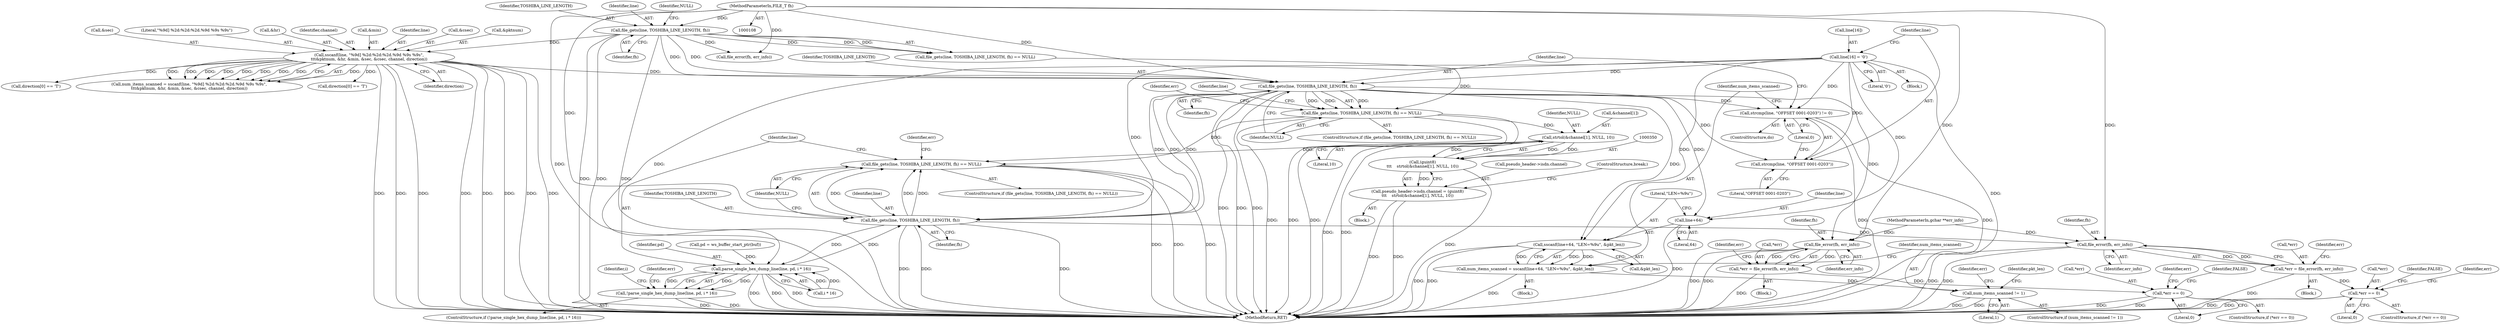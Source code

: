 digraph "0_wireshark_5efb45231671baa2db2011d8f67f9d6e72bc455b@API" {
"1000198" [label="(Call,file_gets(line, TOSHIBA_LINE_LENGTH, fh))"];
"1000163" [label="(Call,sscanf(line, \"%9d] %2d:%2d:%2d.%9d %9s %9s\",\n\t\t\t&pktnum, &hr, &min, &sec, &csec, channel, direction))"];
"1000137" [label="(Call,file_gets(line, TOSHIBA_LINE_LENGTH, fh))"];
"1000109" [label="(MethodParameterIn,FILE_T fh)"];
"1000222" [label="(Call,line[16] = '\0')"];
"1000197" [label="(Call,file_gets(line, TOSHIBA_LINE_LENGTH, fh) == NULL)"];
"1000351" [label="(Call,strtol(&channel[1], NULL, 10))"];
"1000349" [label="(Call,(guint8)\n\t\t\t    strtol(&channel[1], NULL, 10))"];
"1000343" [label="(Call,pseudo_header->isdn.channel = (guint8)\n\t\t\t    strtol(&channel[1], NULL, 10))"];
"1000429" [label="(Call,file_gets(line, TOSHIBA_LINE_LENGTH, fh) == NULL)"];
"1000207" [label="(Call,file_error(fh, err_info))"];
"1000204" [label="(Call,*err = file_error(fh, err_info))"];
"1000211" [label="(Call,*err == 0)"];
"1000227" [label="(Call,strcmp(line, \"OFFSET 0001-0203\") != 0)"];
"1000228" [label="(Call,strcmp(line, \"OFFSET 0001-0203\"))"];
"1000234" [label="(Call,sscanf(line+64, \"LEN=%9u\", &pkt_len))"];
"1000232" [label="(Call,num_items_scanned = sscanf(line+64, \"LEN=%9u\", &pkt_len))"];
"1000242" [label="(Call,num_items_scanned != 1)"];
"1000235" [label="(Call,line+64)"];
"1000430" [label="(Call,file_gets(line, TOSHIBA_LINE_LENGTH, fh))"];
"1000439" [label="(Call,file_error(fh, err_info))"];
"1000436" [label="(Call,*err = file_error(fh, err_info))"];
"1000443" [label="(Call,*err == 0)"];
"1000456" [label="(Call,parse_single_hex_dump_line(line, pd, i * 16))"];
"1000455" [label="(Call,!parse_single_hex_dump_line(line, pd, i * 16))"];
"1000227" [label="(Call,strcmp(line, \"OFFSET 0001-0203\") != 0)"];
"1000224" [label="(Identifier,line)"];
"1000204" [label="(Call,*err = file_error(fh, err_info))"];
"1000465" [label="(Identifier,err)"];
"1000177" [label="(Identifier,direction)"];
"1000241" [label="(ControlStructure,if (num_items_scanned != 1))"];
"1000438" [label="(Identifier,err)"];
"1000226" [label="(Literal,'\0')"];
"1000137" [label="(Call,file_gets(line, TOSHIBA_LINE_LENGTH, fh))"];
"1000443" [label="(Call,*err == 0)"];
"1000203" [label="(Block,)"];
"1000458" [label="(Identifier,pd)"];
"1000166" [label="(Call,&pktnum)"];
"1000357" [label="(Literal,10)"];
"1000442" [label="(ControlStructure,if (*err == 0))"];
"1000201" [label="(Identifier,fh)"];
"1000428" [label="(ControlStructure,if (file_gets(line, TOSHIBA_LINE_LENGTH, fh) == NULL))"];
"1000213" [label="(Identifier,err)"];
"1000233" [label="(Identifier,num_items_scanned)"];
"1000432" [label="(Identifier,TOSHIBA_LINE_LENGTH)"];
"1000139" [label="(Identifier,TOSHIBA_LINE_LENGTH)"];
"1000371" [label="(Call,direction[0] == 'T')"];
"1000456" [label="(Call,parse_single_hex_dump_line(line, pd, i * 16))"];
"1000450" [label="(Identifier,err)"];
"1000109" [label="(MethodParameterIn,FILE_T fh)"];
"1000325" [label="(Block,)"];
"1000434" [label="(Identifier,NULL)"];
"1000172" [label="(Call,&sec)"];
"1000426" [label="(Identifier,i)"];
"1000222" [label="(Call,line[16] = '\0')"];
"1000199" [label="(Identifier,line)"];
"1000165" [label="(Literal,\"%9d] %2d:%2d:%2d.%9d %9s %9s\")"];
"1000209" [label="(Identifier,err_info)"];
"1000194" [label="(ControlStructure,do)"];
"1000168" [label="(Call,&hr)"];
"1000212" [label="(Call,*err)"];
"1000433" [label="(Identifier,fh)"];
"1000230" [label="(Literal,\"OFFSET 0001-0203\")"];
"1000429" [label="(Call,file_gets(line, TOSHIBA_LINE_LENGTH, fh) == NULL)"];
"1000439" [label="(Call,file_error(fh, err_info))"];
"1000198" [label="(Call,file_gets(line, TOSHIBA_LINE_LENGTH, fh))"];
"1000140" [label="(Identifier,fh)"];
"1000138" [label="(Identifier,line)"];
"1000229" [label="(Identifier,line)"];
"1000259" [label="(Identifier,pkt_len)"];
"1000235" [label="(Call,line+64)"];
"1000352" [label="(Call,&channel[1])"];
"1000242" [label="(Call,num_items_scanned != 1)"];
"1000446" [label="(Literal,0)"];
"1000437" [label="(Call,*err)"];
"1000228" [label="(Call,strcmp(line, \"OFFSET 0001-0203\"))"];
"1000232" [label="(Call,num_items_scanned = sscanf(line+64, \"LEN=%9u\", &pkt_len))"];
"1000444" [label="(Call,*err)"];
"1000459" [label="(Call,i * 16)"];
"1000161" [label="(Call,num_items_scanned = sscanf(line, \"%9d] %2d:%2d:%2d.%9d %9s %9s\",\n\t\t\t&pktnum, &hr, &min, &sec, &csec, channel, direction))"];
"1000440" [label="(Identifier,fh)"];
"1000455" [label="(Call,!parse_single_hex_dump_line(line, pd, i * 16))"];
"1000114" [label="(Block,)"];
"1000476" [label="(MethodReturn,RET)"];
"1000141" [label="(Identifier,NULL)"];
"1000200" [label="(Identifier,TOSHIBA_LINE_LENGTH)"];
"1000435" [label="(Block,)"];
"1000195" [label="(Block,)"];
"1000343" [label="(Call,pseudo_header->isdn.channel = (guint8)\n\t\t\t    strtol(&channel[1], NULL, 10))"];
"1000441" [label="(Identifier,err_info)"];
"1000344" [label="(Call,pseudo_header->isdn.channel)"];
"1000211" [label="(Call,*err == 0)"];
"1000234" [label="(Call,sscanf(line+64, \"LEN=%9u\", &pkt_len))"];
"1000197" [label="(Call,file_gets(line, TOSHIBA_LINE_LENGTH, fh) == NULL)"];
"1000248" [label="(Identifier,err)"];
"1000244" [label="(Literal,1)"];
"1000176" [label="(Identifier,channel)"];
"1000431" [label="(Identifier,line)"];
"1000170" [label="(Call,&min)"];
"1000146" [label="(Call,file_error(fh, err_info))"];
"1000351" [label="(Call,strtol(&channel[1], NULL, 10))"];
"1000196" [label="(ControlStructure,if (file_gets(line, TOSHIBA_LINE_LENGTH, fh) == NULL))"];
"1000349" [label="(Call,(guint8)\n\t\t\t    strtol(&channel[1], NULL, 10))"];
"1000163" [label="(Call,sscanf(line, \"%9d] %2d:%2d:%2d.%9d %9s %9s\",\n\t\t\t&pktnum, &hr, &min, &sec, &csec, channel, direction))"];
"1000238" [label="(Literal,\"LEN=%9u\")"];
"1000223" [label="(Call,line[16])"];
"1000445" [label="(Identifier,err)"];
"1000207" [label="(Call,file_error(fh, err_info))"];
"1000338" [label="(Call,direction[0] == 'T')"];
"1000239" [label="(Call,&pkt_len)"];
"1000436" [label="(Call,*err = file_error(fh, err_info))"];
"1000218" [label="(Identifier,err)"];
"1000454" [label="(ControlStructure,if (!parse_single_hex_dump_line(line, pd, i * 16)))"];
"1000210" [label="(ControlStructure,if (*err == 0))"];
"1000164" [label="(Identifier,line)"];
"1000174" [label="(Call,&csec)"];
"1000453" [label="(Identifier,FALSE)"];
"1000214" [label="(Literal,0)"];
"1000457" [label="(Identifier,line)"];
"1000205" [label="(Call,*err)"];
"1000402" [label="(Call,pd = ws_buffer_start_ptr(buf))"];
"1000236" [label="(Identifier,line)"];
"1000356" [label="(Identifier,NULL)"];
"1000358" [label="(ControlStructure,break;)"];
"1000221" [label="(Identifier,FALSE)"];
"1000231" [label="(Literal,0)"];
"1000237" [label="(Literal,64)"];
"1000206" [label="(Identifier,err)"];
"1000113" [label="(MethodParameterIn,gchar **err_info)"];
"1000243" [label="(Identifier,num_items_scanned)"];
"1000430" [label="(Call,file_gets(line, TOSHIBA_LINE_LENGTH, fh))"];
"1000208" [label="(Identifier,fh)"];
"1000202" [label="(Identifier,NULL)"];
"1000136" [label="(Call,file_gets(line, TOSHIBA_LINE_LENGTH, fh) == NULL)"];
"1000198" -> "1000197"  [label="AST: "];
"1000198" -> "1000201"  [label="CFG: "];
"1000199" -> "1000198"  [label="AST: "];
"1000200" -> "1000198"  [label="AST: "];
"1000201" -> "1000198"  [label="AST: "];
"1000202" -> "1000198"  [label="CFG: "];
"1000198" -> "1000476"  [label="DDG: "];
"1000198" -> "1000476"  [label="DDG: "];
"1000198" -> "1000476"  [label="DDG: "];
"1000198" -> "1000197"  [label="DDG: "];
"1000198" -> "1000197"  [label="DDG: "];
"1000198" -> "1000197"  [label="DDG: "];
"1000163" -> "1000198"  [label="DDG: "];
"1000222" -> "1000198"  [label="DDG: "];
"1000137" -> "1000198"  [label="DDG: "];
"1000137" -> "1000198"  [label="DDG: "];
"1000109" -> "1000198"  [label="DDG: "];
"1000198" -> "1000207"  [label="DDG: "];
"1000198" -> "1000227"  [label="DDG: "];
"1000198" -> "1000228"  [label="DDG: "];
"1000198" -> "1000234"  [label="DDG: "];
"1000198" -> "1000235"  [label="DDG: "];
"1000198" -> "1000430"  [label="DDG: "];
"1000198" -> "1000430"  [label="DDG: "];
"1000198" -> "1000430"  [label="DDG: "];
"1000163" -> "1000161"  [label="AST: "];
"1000163" -> "1000177"  [label="CFG: "];
"1000164" -> "1000163"  [label="AST: "];
"1000165" -> "1000163"  [label="AST: "];
"1000166" -> "1000163"  [label="AST: "];
"1000168" -> "1000163"  [label="AST: "];
"1000170" -> "1000163"  [label="AST: "];
"1000172" -> "1000163"  [label="AST: "];
"1000174" -> "1000163"  [label="AST: "];
"1000176" -> "1000163"  [label="AST: "];
"1000177" -> "1000163"  [label="AST: "];
"1000161" -> "1000163"  [label="CFG: "];
"1000163" -> "1000476"  [label="DDG: "];
"1000163" -> "1000476"  [label="DDG: "];
"1000163" -> "1000476"  [label="DDG: "];
"1000163" -> "1000476"  [label="DDG: "];
"1000163" -> "1000476"  [label="DDG: "];
"1000163" -> "1000476"  [label="DDG: "];
"1000163" -> "1000476"  [label="DDG: "];
"1000163" -> "1000476"  [label="DDG: "];
"1000163" -> "1000161"  [label="DDG: "];
"1000163" -> "1000161"  [label="DDG: "];
"1000163" -> "1000161"  [label="DDG: "];
"1000163" -> "1000161"  [label="DDG: "];
"1000163" -> "1000161"  [label="DDG: "];
"1000163" -> "1000161"  [label="DDG: "];
"1000163" -> "1000161"  [label="DDG: "];
"1000163" -> "1000161"  [label="DDG: "];
"1000163" -> "1000161"  [label="DDG: "];
"1000137" -> "1000163"  [label="DDG: "];
"1000163" -> "1000338"  [label="DDG: "];
"1000163" -> "1000371"  [label="DDG: "];
"1000137" -> "1000136"  [label="AST: "];
"1000137" -> "1000140"  [label="CFG: "];
"1000138" -> "1000137"  [label="AST: "];
"1000139" -> "1000137"  [label="AST: "];
"1000140" -> "1000137"  [label="AST: "];
"1000141" -> "1000137"  [label="CFG: "];
"1000137" -> "1000476"  [label="DDG: "];
"1000137" -> "1000476"  [label="DDG: "];
"1000137" -> "1000476"  [label="DDG: "];
"1000137" -> "1000136"  [label="DDG: "];
"1000137" -> "1000136"  [label="DDG: "];
"1000137" -> "1000136"  [label="DDG: "];
"1000109" -> "1000137"  [label="DDG: "];
"1000137" -> "1000146"  [label="DDG: "];
"1000109" -> "1000108"  [label="AST: "];
"1000109" -> "1000476"  [label="DDG: "];
"1000109" -> "1000146"  [label="DDG: "];
"1000109" -> "1000207"  [label="DDG: "];
"1000109" -> "1000430"  [label="DDG: "];
"1000109" -> "1000439"  [label="DDG: "];
"1000222" -> "1000195"  [label="AST: "];
"1000222" -> "1000226"  [label="CFG: "];
"1000223" -> "1000222"  [label="AST: "];
"1000226" -> "1000222"  [label="AST: "];
"1000229" -> "1000222"  [label="CFG: "];
"1000222" -> "1000476"  [label="DDG: "];
"1000222" -> "1000227"  [label="DDG: "];
"1000222" -> "1000228"  [label="DDG: "];
"1000222" -> "1000234"  [label="DDG: "];
"1000222" -> "1000235"  [label="DDG: "];
"1000222" -> "1000430"  [label="DDG: "];
"1000222" -> "1000456"  [label="DDG: "];
"1000197" -> "1000196"  [label="AST: "];
"1000197" -> "1000202"  [label="CFG: "];
"1000202" -> "1000197"  [label="AST: "];
"1000206" -> "1000197"  [label="CFG: "];
"1000224" -> "1000197"  [label="CFG: "];
"1000197" -> "1000476"  [label="DDG: "];
"1000197" -> "1000476"  [label="DDG: "];
"1000197" -> "1000476"  [label="DDG: "];
"1000136" -> "1000197"  [label="DDG: "];
"1000197" -> "1000351"  [label="DDG: "];
"1000197" -> "1000429"  [label="DDG: "];
"1000351" -> "1000349"  [label="AST: "];
"1000351" -> "1000357"  [label="CFG: "];
"1000352" -> "1000351"  [label="AST: "];
"1000356" -> "1000351"  [label="AST: "];
"1000357" -> "1000351"  [label="AST: "];
"1000349" -> "1000351"  [label="CFG: "];
"1000351" -> "1000476"  [label="DDG: "];
"1000351" -> "1000476"  [label="DDG: "];
"1000351" -> "1000349"  [label="DDG: "];
"1000351" -> "1000349"  [label="DDG: "];
"1000351" -> "1000349"  [label="DDG: "];
"1000351" -> "1000429"  [label="DDG: "];
"1000349" -> "1000343"  [label="AST: "];
"1000350" -> "1000349"  [label="AST: "];
"1000343" -> "1000349"  [label="CFG: "];
"1000349" -> "1000476"  [label="DDG: "];
"1000349" -> "1000343"  [label="DDG: "];
"1000343" -> "1000325"  [label="AST: "];
"1000344" -> "1000343"  [label="AST: "];
"1000358" -> "1000343"  [label="CFG: "];
"1000343" -> "1000476"  [label="DDG: "];
"1000343" -> "1000476"  [label="DDG: "];
"1000429" -> "1000428"  [label="AST: "];
"1000429" -> "1000434"  [label="CFG: "];
"1000430" -> "1000429"  [label="AST: "];
"1000434" -> "1000429"  [label="AST: "];
"1000438" -> "1000429"  [label="CFG: "];
"1000457" -> "1000429"  [label="CFG: "];
"1000429" -> "1000476"  [label="DDG: "];
"1000429" -> "1000476"  [label="DDG: "];
"1000429" -> "1000476"  [label="DDG: "];
"1000430" -> "1000429"  [label="DDG: "];
"1000430" -> "1000429"  [label="DDG: "];
"1000430" -> "1000429"  [label="DDG: "];
"1000207" -> "1000204"  [label="AST: "];
"1000207" -> "1000209"  [label="CFG: "];
"1000208" -> "1000207"  [label="AST: "];
"1000209" -> "1000207"  [label="AST: "];
"1000204" -> "1000207"  [label="CFG: "];
"1000207" -> "1000476"  [label="DDG: "];
"1000207" -> "1000476"  [label="DDG: "];
"1000207" -> "1000204"  [label="DDG: "];
"1000207" -> "1000204"  [label="DDG: "];
"1000113" -> "1000207"  [label="DDG: "];
"1000204" -> "1000203"  [label="AST: "];
"1000205" -> "1000204"  [label="AST: "];
"1000213" -> "1000204"  [label="CFG: "];
"1000204" -> "1000476"  [label="DDG: "];
"1000204" -> "1000211"  [label="DDG: "];
"1000211" -> "1000210"  [label="AST: "];
"1000211" -> "1000214"  [label="CFG: "];
"1000212" -> "1000211"  [label="AST: "];
"1000214" -> "1000211"  [label="AST: "];
"1000218" -> "1000211"  [label="CFG: "];
"1000221" -> "1000211"  [label="CFG: "];
"1000211" -> "1000476"  [label="DDG: "];
"1000211" -> "1000476"  [label="DDG: "];
"1000227" -> "1000194"  [label="AST: "];
"1000227" -> "1000231"  [label="CFG: "];
"1000228" -> "1000227"  [label="AST: "];
"1000231" -> "1000227"  [label="AST: "];
"1000199" -> "1000227"  [label="CFG: "];
"1000233" -> "1000227"  [label="CFG: "];
"1000227" -> "1000476"  [label="DDG: "];
"1000227" -> "1000476"  [label="DDG: "];
"1000228" -> "1000230"  [label="CFG: "];
"1000229" -> "1000228"  [label="AST: "];
"1000230" -> "1000228"  [label="AST: "];
"1000231" -> "1000228"  [label="CFG: "];
"1000234" -> "1000232"  [label="AST: "];
"1000234" -> "1000239"  [label="CFG: "];
"1000235" -> "1000234"  [label="AST: "];
"1000238" -> "1000234"  [label="AST: "];
"1000239" -> "1000234"  [label="AST: "];
"1000232" -> "1000234"  [label="CFG: "];
"1000234" -> "1000476"  [label="DDG: "];
"1000234" -> "1000476"  [label="DDG: "];
"1000234" -> "1000232"  [label="DDG: "];
"1000234" -> "1000232"  [label="DDG: "];
"1000234" -> "1000232"  [label="DDG: "];
"1000232" -> "1000114"  [label="AST: "];
"1000233" -> "1000232"  [label="AST: "];
"1000243" -> "1000232"  [label="CFG: "];
"1000232" -> "1000476"  [label="DDG: "];
"1000232" -> "1000242"  [label="DDG: "];
"1000242" -> "1000241"  [label="AST: "];
"1000242" -> "1000244"  [label="CFG: "];
"1000243" -> "1000242"  [label="AST: "];
"1000244" -> "1000242"  [label="AST: "];
"1000248" -> "1000242"  [label="CFG: "];
"1000259" -> "1000242"  [label="CFG: "];
"1000242" -> "1000476"  [label="DDG: "];
"1000242" -> "1000476"  [label="DDG: "];
"1000235" -> "1000237"  [label="CFG: "];
"1000236" -> "1000235"  [label="AST: "];
"1000237" -> "1000235"  [label="AST: "];
"1000238" -> "1000235"  [label="CFG: "];
"1000235" -> "1000476"  [label="DDG: "];
"1000430" -> "1000433"  [label="CFG: "];
"1000431" -> "1000430"  [label="AST: "];
"1000432" -> "1000430"  [label="AST: "];
"1000433" -> "1000430"  [label="AST: "];
"1000434" -> "1000430"  [label="CFG: "];
"1000430" -> "1000476"  [label="DDG: "];
"1000430" -> "1000476"  [label="DDG: "];
"1000430" -> "1000476"  [label="DDG: "];
"1000456" -> "1000430"  [label="DDG: "];
"1000430" -> "1000439"  [label="DDG: "];
"1000430" -> "1000456"  [label="DDG: "];
"1000439" -> "1000436"  [label="AST: "];
"1000439" -> "1000441"  [label="CFG: "];
"1000440" -> "1000439"  [label="AST: "];
"1000441" -> "1000439"  [label="AST: "];
"1000436" -> "1000439"  [label="CFG: "];
"1000439" -> "1000476"  [label="DDG: "];
"1000439" -> "1000476"  [label="DDG: "];
"1000439" -> "1000436"  [label="DDG: "];
"1000439" -> "1000436"  [label="DDG: "];
"1000113" -> "1000439"  [label="DDG: "];
"1000436" -> "1000435"  [label="AST: "];
"1000437" -> "1000436"  [label="AST: "];
"1000445" -> "1000436"  [label="CFG: "];
"1000436" -> "1000476"  [label="DDG: "];
"1000436" -> "1000443"  [label="DDG: "];
"1000443" -> "1000442"  [label="AST: "];
"1000443" -> "1000446"  [label="CFG: "];
"1000444" -> "1000443"  [label="AST: "];
"1000446" -> "1000443"  [label="AST: "];
"1000450" -> "1000443"  [label="CFG: "];
"1000453" -> "1000443"  [label="CFG: "];
"1000443" -> "1000476"  [label="DDG: "];
"1000443" -> "1000476"  [label="DDG: "];
"1000456" -> "1000455"  [label="AST: "];
"1000456" -> "1000459"  [label="CFG: "];
"1000457" -> "1000456"  [label="AST: "];
"1000458" -> "1000456"  [label="AST: "];
"1000459" -> "1000456"  [label="AST: "];
"1000455" -> "1000456"  [label="CFG: "];
"1000456" -> "1000476"  [label="DDG: "];
"1000456" -> "1000476"  [label="DDG: "];
"1000456" -> "1000476"  [label="DDG: "];
"1000456" -> "1000455"  [label="DDG: "];
"1000456" -> "1000455"  [label="DDG: "];
"1000456" -> "1000455"  [label="DDG: "];
"1000402" -> "1000456"  [label="DDG: "];
"1000459" -> "1000456"  [label="DDG: "];
"1000459" -> "1000456"  [label="DDG: "];
"1000455" -> "1000454"  [label="AST: "];
"1000465" -> "1000455"  [label="CFG: "];
"1000426" -> "1000455"  [label="CFG: "];
"1000455" -> "1000476"  [label="DDG: "];
"1000455" -> "1000476"  [label="DDG: "];
}
